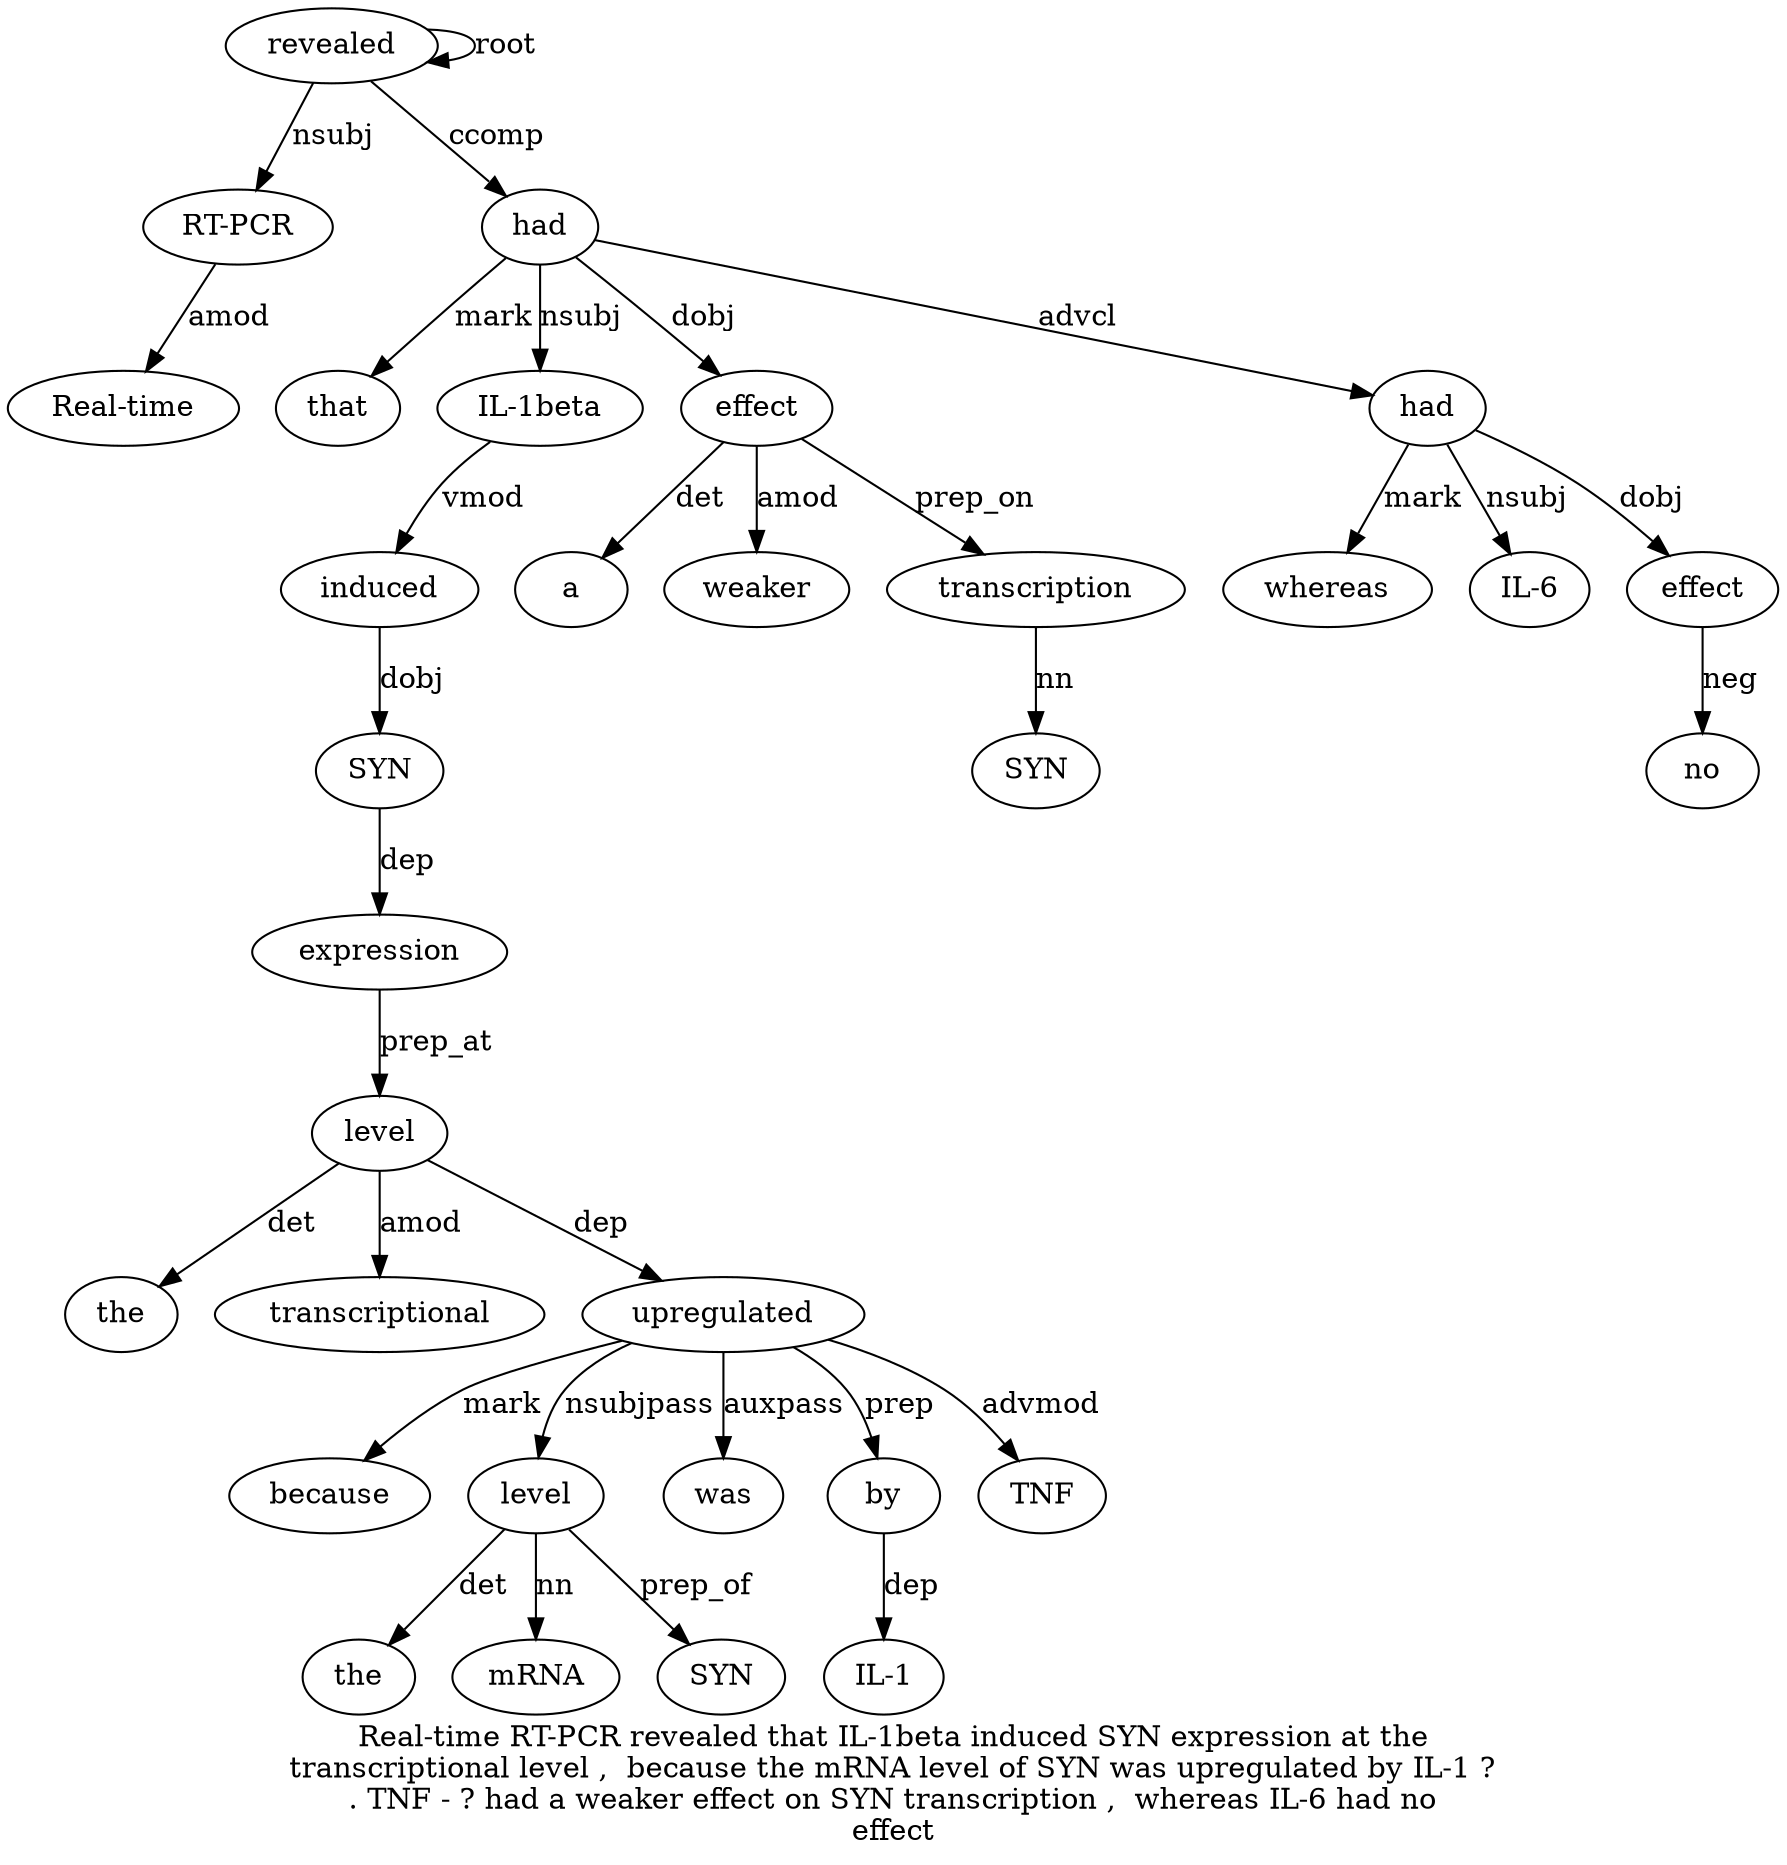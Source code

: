 digraph "Real-time RT-PCR revealed that IL-1beta induced SYN expression at the transcriptional level ,  because the mRNA level of SYN was upregulated by IL-1 ? . TNF - ? had a weaker effect on SYN transcription ,  whereas IL-6 had no effect" {
label="Real-time RT-PCR revealed that IL-1beta induced SYN expression at the
transcriptional level ,  because the mRNA level of SYN was upregulated by IL-1 ?
. TNF - ? had a weaker effect on SYN transcription ,  whereas IL-6 had no
effect";
"RT-PCR2" [style=filled, fillcolor=white, label="RT-PCR"];
"Real-time1" [style=filled, fillcolor=white, label="Real-time"];
"RT-PCR2" -> "Real-time1"  [label=amod];
revealed3 [style=filled, fillcolor=white, label=revealed];
revealed3 -> "RT-PCR2"  [label=nsubj];
revealed3 -> revealed3  [label=root];
had29 [style=filled, fillcolor=white, label=had];
that4 [style=filled, fillcolor=white, label=that];
had29 -> that4  [label=mark];
"IL-1beta5" [style=filled, fillcolor=white, label="IL-1beta"];
had29 -> "IL-1beta5"  [label=nsubj];
induced6 [style=filled, fillcolor=white, label=induced];
"IL-1beta5" -> induced6  [label=vmod];
SYN7 [style=filled, fillcolor=white, label=SYN];
induced6 -> SYN7  [label=dobj];
expression8 [style=filled, fillcolor=white, label=expression];
SYN7 -> expression8  [label=dep];
level12 [style=filled, fillcolor=white, label=level];
the10 [style=filled, fillcolor=white, label=the];
level12 -> the10  [label=det];
transcriptional11 [style=filled, fillcolor=white, label=transcriptional];
level12 -> transcriptional11  [label=amod];
expression8 -> level12  [label=prep_at];
upregulated21 [style=filled, fillcolor=white, label=upregulated];
because14 [style=filled, fillcolor=white, label=because];
upregulated21 -> because14  [label=mark];
level17 [style=filled, fillcolor=white, label=level];
the15 [style=filled, fillcolor=white, label=the];
level17 -> the15  [label=det];
mRNA16 [style=filled, fillcolor=white, label=mRNA];
level17 -> mRNA16  [label=nn];
upregulated21 -> level17  [label=nsubjpass];
SYN19 [style=filled, fillcolor=white, label=SYN];
level17 -> SYN19  [label=prep_of];
was20 [style=filled, fillcolor=white, label=was];
upregulated21 -> was20  [label=auxpass];
level12 -> upregulated21  [label=dep];
by22 [style=filled, fillcolor=white, label=by];
upregulated21 -> by22  [label=prep];
"IL-123" [style=filled, fillcolor=white, label="IL-1"];
by22 -> "IL-123"  [label=dep];
TNF26 [style=filled, fillcolor=white, label=TNF];
upregulated21 -> TNF26  [label=advmod];
revealed3 -> had29  [label=ccomp];
effect32 [style=filled, fillcolor=white, label=effect];
a30 [style=filled, fillcolor=white, label=a];
effect32 -> a30  [label=det];
weaker31 [style=filled, fillcolor=white, label=weaker];
effect32 -> weaker31  [label=amod];
had29 -> effect32  [label=dobj];
transcription35 [style=filled, fillcolor=white, label=transcription];
SYN34 [style=filled, fillcolor=white, label=SYN];
transcription35 -> SYN34  [label=nn];
effect32 -> transcription35  [label=prep_on];
had39 [style=filled, fillcolor=white, label=had];
whereas37 [style=filled, fillcolor=white, label=whereas];
had39 -> whereas37  [label=mark];
"IL-638" [style=filled, fillcolor=white, label="IL-6"];
had39 -> "IL-638"  [label=nsubj];
had29 -> had39  [label=advcl];
effect41 [style=filled, fillcolor=white, label=effect];
no40 [style=filled, fillcolor=white, label=no];
effect41 -> no40  [label=neg];
had39 -> effect41  [label=dobj];
}
